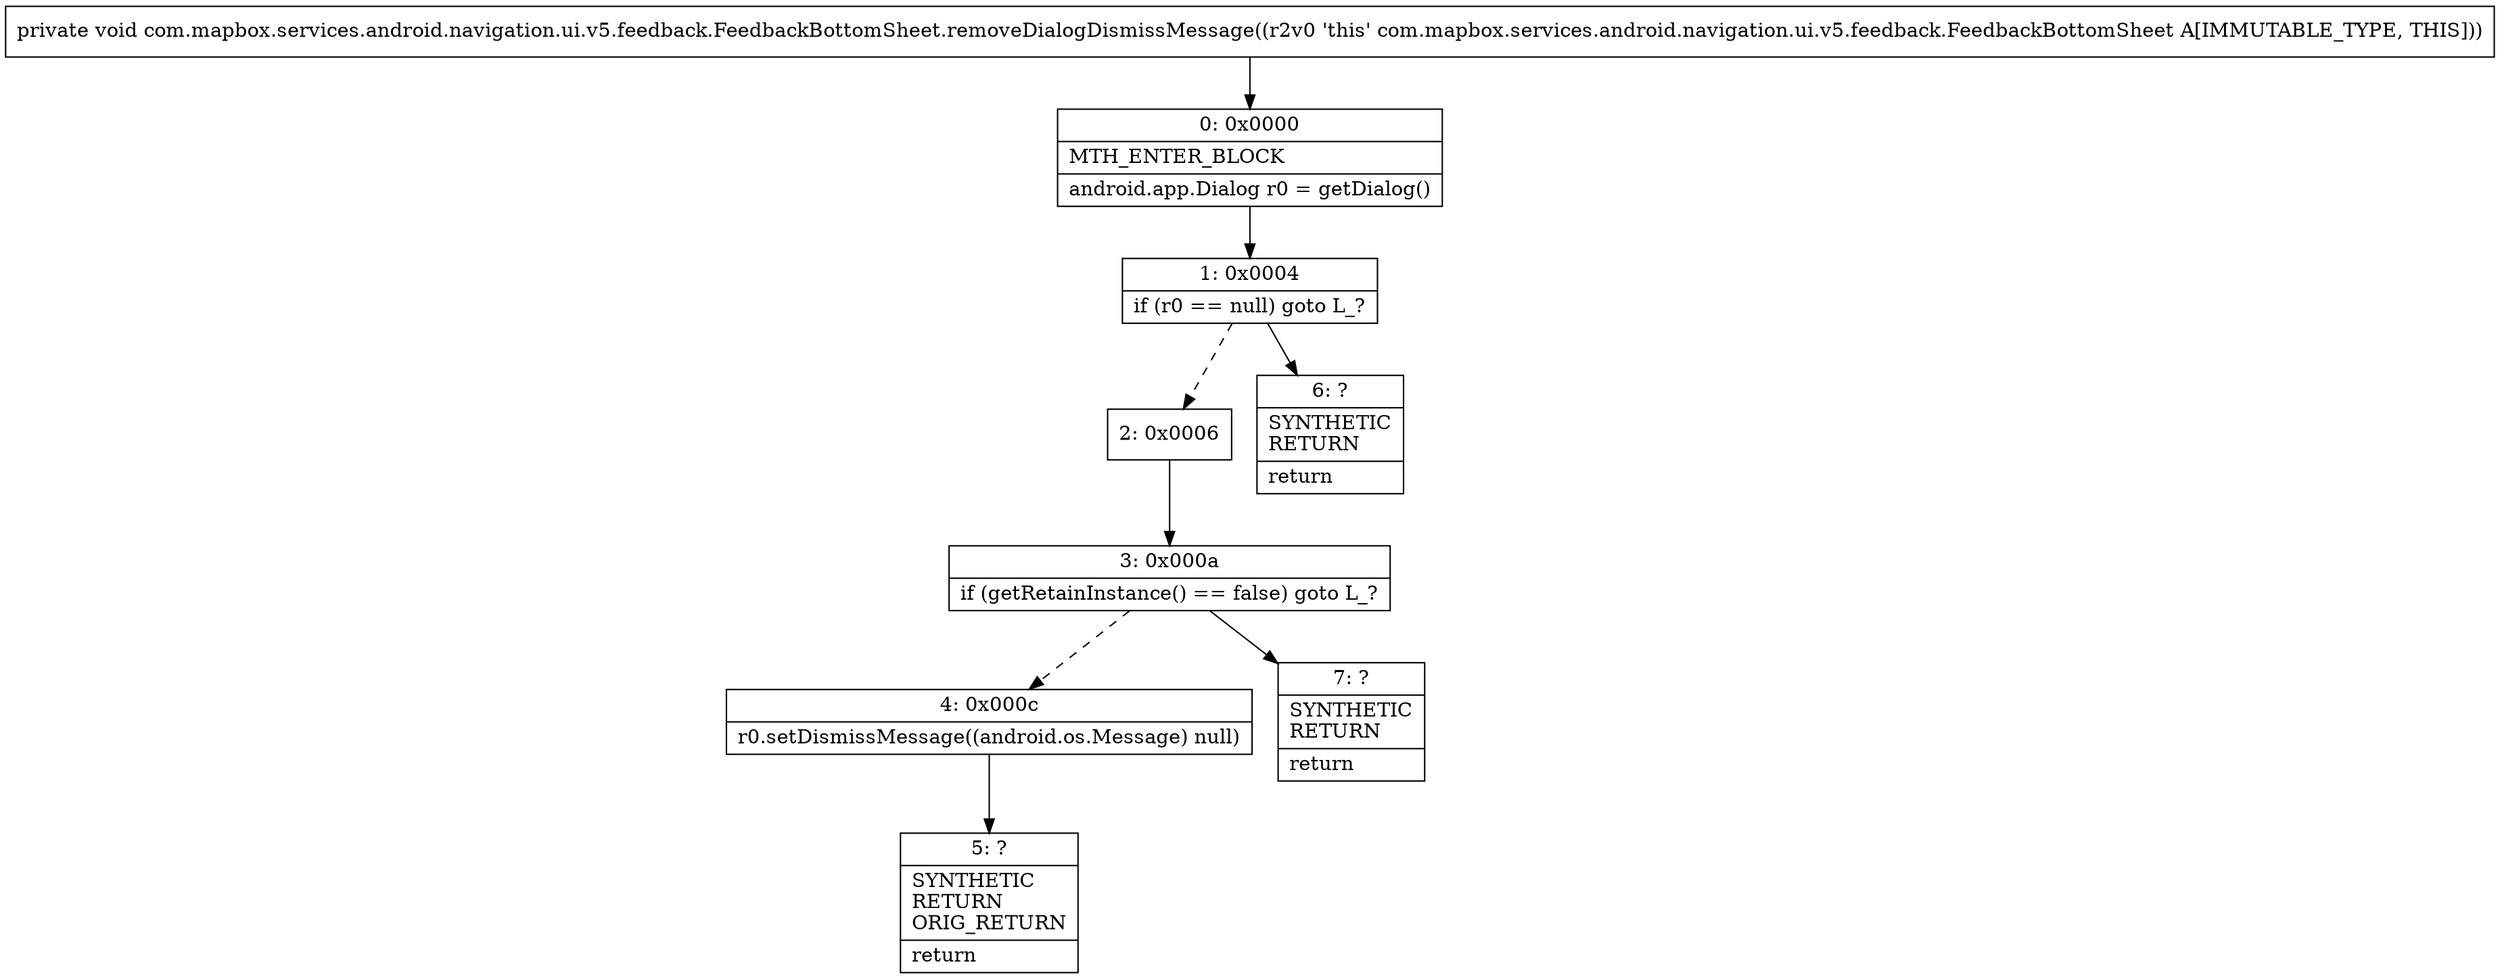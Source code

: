 digraph "CFG forcom.mapbox.services.android.navigation.ui.v5.feedback.FeedbackBottomSheet.removeDialogDismissMessage()V" {
Node_0 [shape=record,label="{0\:\ 0x0000|MTH_ENTER_BLOCK\l|android.app.Dialog r0 = getDialog()\l}"];
Node_1 [shape=record,label="{1\:\ 0x0004|if (r0 == null) goto L_?\l}"];
Node_2 [shape=record,label="{2\:\ 0x0006}"];
Node_3 [shape=record,label="{3\:\ 0x000a|if (getRetainInstance() == false) goto L_?\l}"];
Node_4 [shape=record,label="{4\:\ 0x000c|r0.setDismissMessage((android.os.Message) null)\l}"];
Node_5 [shape=record,label="{5\:\ ?|SYNTHETIC\lRETURN\lORIG_RETURN\l|return\l}"];
Node_6 [shape=record,label="{6\:\ ?|SYNTHETIC\lRETURN\l|return\l}"];
Node_7 [shape=record,label="{7\:\ ?|SYNTHETIC\lRETURN\l|return\l}"];
MethodNode[shape=record,label="{private void com.mapbox.services.android.navigation.ui.v5.feedback.FeedbackBottomSheet.removeDialogDismissMessage((r2v0 'this' com.mapbox.services.android.navigation.ui.v5.feedback.FeedbackBottomSheet A[IMMUTABLE_TYPE, THIS])) }"];
MethodNode -> Node_0;
Node_0 -> Node_1;
Node_1 -> Node_2[style=dashed];
Node_1 -> Node_6;
Node_2 -> Node_3;
Node_3 -> Node_4[style=dashed];
Node_3 -> Node_7;
Node_4 -> Node_5;
}

